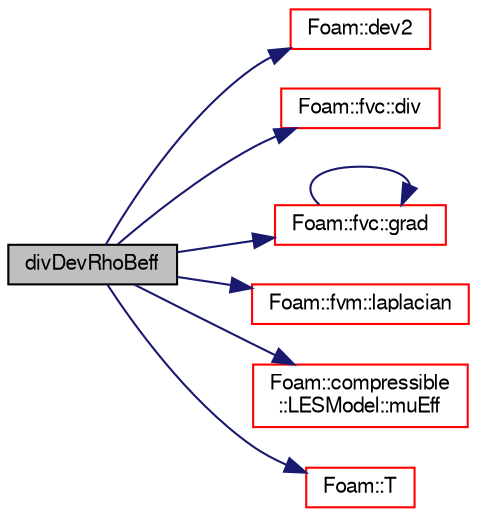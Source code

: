 digraph "divDevRhoBeff"
{
  bgcolor="transparent";
  edge [fontname="FreeSans",fontsize="10",labelfontname="FreeSans",labelfontsize="10"];
  node [fontname="FreeSans",fontsize="10",shape=record];
  rankdir="LR";
  Node411 [label="divDevRhoBeff",height=0.2,width=0.4,color="black", fillcolor="grey75", style="filled", fontcolor="black"];
  Node411 -> Node412 [color="midnightblue",fontsize="10",style="solid",fontname="FreeSans"];
  Node412 [label="Foam::dev2",height=0.2,width=0.4,color="red",URL="$a21124.html#a01b360e0d7ad7b43a8037fc09929e96f"];
  Node411 -> Node416 [color="midnightblue",fontsize="10",style="solid",fontname="FreeSans"];
  Node416 [label="Foam::fvc::div",height=0.2,width=0.4,color="red",URL="$a21134.html#a585533948ad80abfe589d920c641f251"];
  Node411 -> Node715 [color="midnightblue",fontsize="10",style="solid",fontname="FreeSans"];
  Node715 [label="Foam::fvc::grad",height=0.2,width=0.4,color="red",URL="$a21134.html#a7c00ec90ecc15ed3005255e42c52827a"];
  Node715 -> Node715 [color="midnightblue",fontsize="10",style="solid",fontname="FreeSans"];
  Node411 -> Node717 [color="midnightblue",fontsize="10",style="solid",fontname="FreeSans"];
  Node717 [label="Foam::fvm::laplacian",height=0.2,width=0.4,color="red",URL="$a21135.html#a05679b154654e47e9f1e2fbd2bc0bae0"];
  Node411 -> Node718 [color="midnightblue",fontsize="10",style="solid",fontname="FreeSans"];
  Node718 [label="Foam::compressible\l::LESModel::muEff",height=0.2,width=0.4,color="red",URL="$a30634.html#aa206832eff83026a00ef917343447f26",tooltip="Return the effective viscosity. "];
  Node411 -> Node689 [color="midnightblue",fontsize="10",style="solid",fontname="FreeSans"];
  Node689 [label="Foam::T",height=0.2,width=0.4,color="red",URL="$a21124.html#ae57fda0abb14bb0944947c463c6e09d4"];
}
